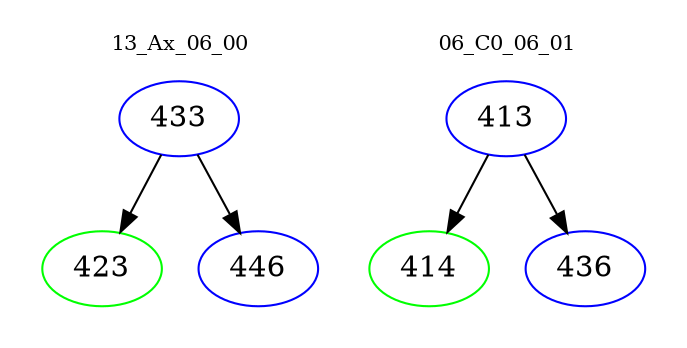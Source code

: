 digraph{
subgraph cluster_0 {
color = white
label = "13_Ax_06_00";
fontsize=10;
T0_433 [label="433", color="blue"]
T0_433 -> T0_423 [color="black"]
T0_423 [label="423", color="green"]
T0_433 -> T0_446 [color="black"]
T0_446 [label="446", color="blue"]
}
subgraph cluster_1 {
color = white
label = "06_C0_06_01";
fontsize=10;
T1_413 [label="413", color="blue"]
T1_413 -> T1_414 [color="black"]
T1_414 [label="414", color="green"]
T1_413 -> T1_436 [color="black"]
T1_436 [label="436", color="blue"]
}
}
